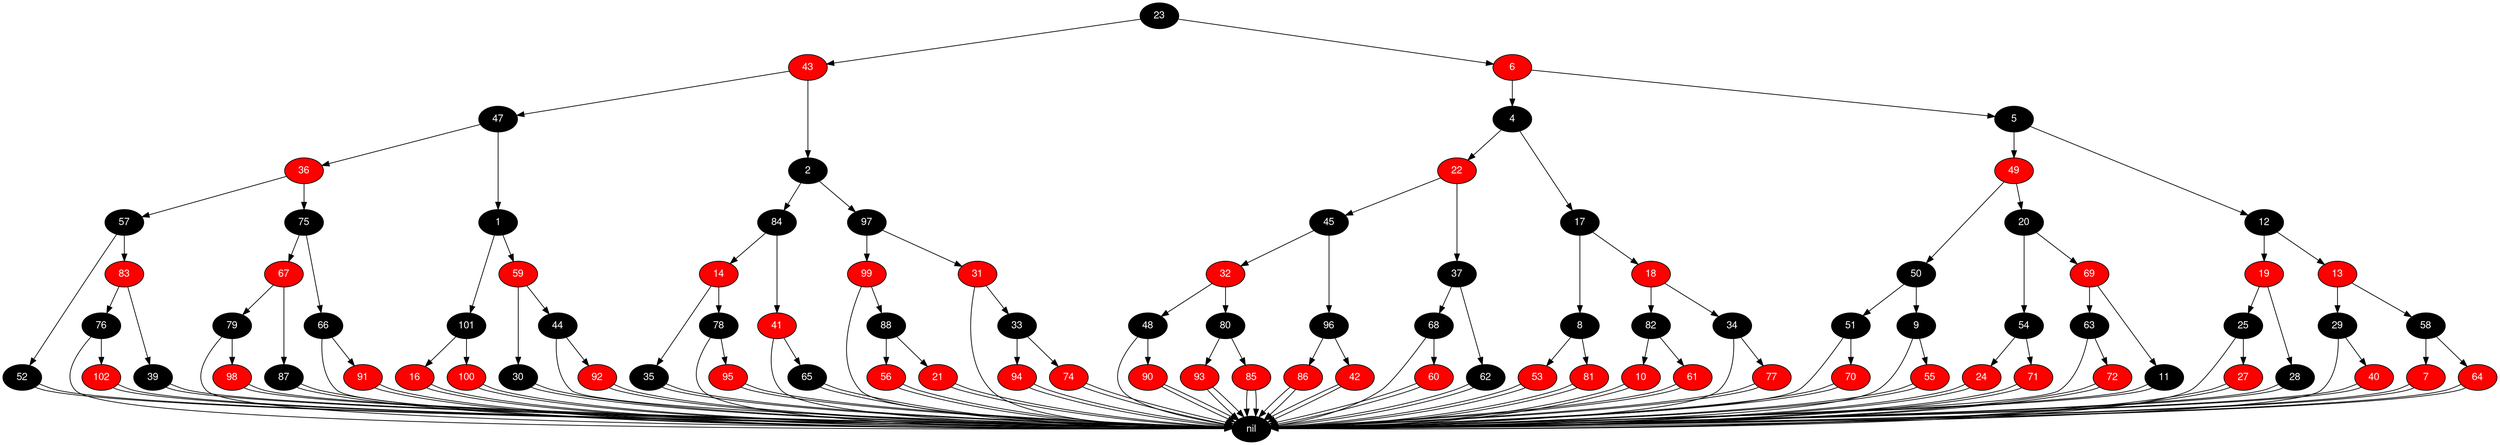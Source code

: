 digraph RB_Teste {
	node [fontname="Helvetica,Arial,sans-serif" style="filled"]
	edge [fontname="Helvetica,Arial,sans-serif" color="black"]

	{
		node [fillcolor=" black" fontcolor=" white"] nil 
		node [fillcolor=" black" fontcolor=" white"] 23 
		node [fillcolor=" red" fontcolor=" white"] 43 
		node [fillcolor=" black" fontcolor=" white"] 47 
		node [fillcolor=" red" fontcolor=" white"] 36 
		node [fillcolor=" black" fontcolor=" white"] 57 
		node [fillcolor=" black" fontcolor=" white"] 52 
		node [fillcolor=" red" fontcolor=" white"] 83 
		node [fillcolor=" black" fontcolor=" white"] 76 
		node [fillcolor=" red" fontcolor=" white"] 102 
		node [fillcolor=" black" fontcolor=" white"] 39 
		node [fillcolor=" black" fontcolor=" white"] 75 
		node [fillcolor=" red" fontcolor=" white"] 67 
		node [fillcolor=" black" fontcolor=" white"] 79 
		node [fillcolor=" red" fontcolor=" white"] 98 
		node [fillcolor=" black" fontcolor=" white"] 87 
		node [fillcolor=" black" fontcolor=" white"] 66 
		node [fillcolor=" red" fontcolor=" white"] 91 
		node [fillcolor=" black" fontcolor=" white"] 1 
		node [fillcolor=" black" fontcolor=" white"] 101 
		node [fillcolor=" red" fontcolor=" white"] 16 
		node [fillcolor=" red" fontcolor=" white"] 100 
		node [fillcolor=" red" fontcolor=" white"] 59 
		node [fillcolor=" black" fontcolor=" white"] 30 
		node [fillcolor=" black" fontcolor=" white"] 44 
		node [fillcolor=" red" fontcolor=" white"] 92 
		node [fillcolor=" black" fontcolor=" white"] 2 
		node [fillcolor=" black" fontcolor=" white"] 84 
		node [fillcolor=" red" fontcolor=" white"] 14 
		node [fillcolor=" black" fontcolor=" white"] 35 
		node [fillcolor=" black" fontcolor=" white"] 78 
		node [fillcolor=" red" fontcolor=" white"] 95 
		node [fillcolor=" red" fontcolor=" white"] 41 
		node [fillcolor=" black" fontcolor=" white"] 65 
		node [fillcolor=" black" fontcolor=" white"] 97 
		node [fillcolor=" red" fontcolor=" white"] 99 
		node [fillcolor=" black" fontcolor=" white"] 88 
		node [fillcolor=" red" fontcolor=" white"] 56 
		node [fillcolor=" red" fontcolor=" white"] 21 
		node [fillcolor=" red" fontcolor=" white"] 31 
		node [fillcolor=" black" fontcolor=" white"] 33 
		node [fillcolor=" red" fontcolor=" white"] 94 
		node [fillcolor=" red" fontcolor=" white"] 74 
		node [fillcolor=" red" fontcolor=" white"] 6 
		node [fillcolor=" black" fontcolor=" white"] 4 
		node [fillcolor=" red" fontcolor=" white"] 22 
		node [fillcolor=" black" fontcolor=" white"] 45 
		node [fillcolor=" red" fontcolor=" white"] 32 
		node [fillcolor=" black" fontcolor=" white"] 48 
		node [fillcolor=" red" fontcolor=" white"] 90 
		node [fillcolor=" black" fontcolor=" white"] 80 
		node [fillcolor=" red" fontcolor=" white"] 93 
		node [fillcolor=" red" fontcolor=" white"] 85 
		node [fillcolor=" black" fontcolor=" white"] 96 
		node [fillcolor=" red" fontcolor=" white"] 86 
		node [fillcolor=" red" fontcolor=" white"] 42 
		node [fillcolor=" black" fontcolor=" white"] 37 
		node [fillcolor=" black" fontcolor=" white"] 68 
		node [fillcolor=" red" fontcolor=" white"] 60 
		node [fillcolor=" black" fontcolor=" white"] 62 
		node [fillcolor=" black" fontcolor=" white"] 17 
		node [fillcolor=" black" fontcolor=" white"] 8 
		node [fillcolor=" red" fontcolor=" white"] 53 
		node [fillcolor=" red" fontcolor=" white"] 81 
		node [fillcolor=" red" fontcolor=" white"] 18 
		node [fillcolor=" black" fontcolor=" white"] 82 
		node [fillcolor=" red" fontcolor=" white"] 10 
		node [fillcolor=" red" fontcolor=" white"] 61 
		node [fillcolor=" black" fontcolor=" white"] 34 
		node [fillcolor=" red" fontcolor=" white"] 77 
		node [fillcolor=" black" fontcolor=" white"] 5 
		node [fillcolor=" red" fontcolor=" white"] 49 
		node [fillcolor=" black" fontcolor=" white"] 50 
		node [fillcolor=" black" fontcolor=" white"] 51 
		node [fillcolor=" red" fontcolor=" white"] 70 
		node [fillcolor=" black" fontcolor=" white"] 9 
		node [fillcolor=" red" fontcolor=" white"] 55 
		node [fillcolor=" black" fontcolor=" white"] 20 
		node [fillcolor=" black" fontcolor=" white"] 54 
		node [fillcolor=" red" fontcolor=" white"] 24 
		node [fillcolor=" red" fontcolor=" white"] 71 
		node [fillcolor=" red" fontcolor=" white"] 69 
		node [fillcolor=" black" fontcolor=" white"] 63 
		node [fillcolor=" red" fontcolor=" white"] 72 
		node [fillcolor=" black" fontcolor=" white"] 11 
		node [fillcolor=" black" fontcolor=" white"] 12 
		node [fillcolor=" red" fontcolor=" white"] 19 
		node [fillcolor=" black" fontcolor=" white"] 25 
		node [fillcolor=" red" fontcolor=" white"] 27 
		node [fillcolor=" black" fontcolor=" white"] 28 
		node [fillcolor=" red" fontcolor=" white"] 13 
		node [fillcolor=" black" fontcolor=" white"] 29 
		node [fillcolor=" red" fontcolor=" white"] 40 
		node [fillcolor=" black" fontcolor=" white"] 58 
		node [fillcolor=" red" fontcolor=" white"] 7 
		node [fillcolor=" red" fontcolor=" white"] 64 
	}

	23 -> 43 
	23 -> 6 
	43 -> 47 
	43 -> 2 
	47 -> 36 
	47 -> 1 
	36 -> 57 
	36 -> 75 
	57 -> 52 
	57 -> 83 
	52 -> nil 
	52 -> nil 
	83 -> 76 
	83 -> 39 
	76 -> 102 
	76 -> nil 
	102 -> nil 
	102 -> nil 
	39 -> nil 
	39 -> nil 
	75 -> 67 
	75 -> 66 
	67 -> 79 
	67 -> 87 
	79 -> 98 
	79 -> nil 
	98 -> nil 
	98 -> nil 
	87 -> nil 
	87 -> nil 
	66 -> 91 
	66 -> nil 
	91 -> nil 
	91 -> nil 
	1 -> 101 
	1 -> 59 
	101 -> 16 
	101 -> 100 
	16 -> nil 
	16 -> nil 
	100 -> nil 
	100 -> nil 
	59 -> 30 
	59 -> 44 
	30 -> nil 
	30 -> nil 
	44 -> 92 
	44 -> nil 
	92 -> nil 
	92 -> nil 
	2 -> 84 
	2 -> 97 
	84 -> 14 
	84 -> 41 
	14 -> 35 
	14 -> 78 
	35 -> nil 
	35 -> nil 
	78 -> 95 
	78 -> nil 
	95 -> nil 
	95 -> nil 
	41 -> 65 
	41 -> nil 
	65 -> nil 
	65 -> nil 
	97 -> 99 
	97 -> 31 
	99 -> 88 
	99 -> nil 
	88 -> 56 
	88 -> 21 
	56 -> nil 
	56 -> nil 
	21 -> nil 
	21 -> nil 
	31 -> 33 
	31 -> nil 
	33 -> 94 
	33 -> 74 
	94 -> nil 
	94 -> nil 
	74 -> nil 
	74 -> nil 
	6 -> 4 
	6 -> 5 
	4 -> 22 
	4 -> 17 
	22 -> 45 
	22 -> 37 
	45 -> 32 
	45 -> 96 
	32 -> 48 
	32 -> 80 
	48 -> 90 
	48 -> nil 
	90 -> nil 
	90 -> nil 
	80 -> 93 
	80 -> 85 
	93 -> nil 
	93 -> nil 
	85 -> nil 
	85 -> nil 
	96 -> 86 
	96 -> 42 
	86 -> nil 
	86 -> nil 
	42 -> nil 
	42 -> nil 
	37 -> 68 
	37 -> 62 
	68 -> 60 
	68 -> nil 
	60 -> nil 
	60 -> nil 
	62 -> nil 
	62 -> nil 
	17 -> 8 
	17 -> 18 
	8 -> 53 
	8 -> 81 
	53 -> nil 
	53 -> nil 
	81 -> nil 
	81 -> nil 
	18 -> 82 
	18 -> 34 
	82 -> 10 
	82 -> 61 
	10 -> nil 
	10 -> nil 
	61 -> nil 
	61 -> nil 
	34 -> 77 
	34 -> nil 
	77 -> nil 
	77 -> nil 
	5 -> 49 
	5 -> 12 
	49 -> 50 
	49 -> 20 
	50 -> 51 
	50 -> 9 
	51 -> 70 
	51 -> nil 
	70 -> nil 
	70 -> nil 
	9 -> 55 
	9 -> nil 
	55 -> nil 
	55 -> nil 
	20 -> 54 
	20 -> 69 
	54 -> 24 
	54 -> 71 
	24 -> nil 
	24 -> nil 
	71 -> nil 
	71 -> nil 
	69 -> 63 
	69 -> 11 
	63 -> 72 
	63 -> nil 
	72 -> nil 
	72 -> nil 
	11 -> nil 
	11 -> nil 
	12 -> 19 
	12 -> 13 
	19 -> 25 
	19 -> 28 
	25 -> 27 
	25 -> nil 
	27 -> nil 
	27 -> nil 
	28 -> nil 
	28 -> nil 
	13 -> 29 
	13 -> 58 
	29 -> 40 
	29 -> nil 
	40 -> nil 
	40 -> nil 
	58 -> 7 
	58 -> 64 
	7 -> nil 
	7 -> nil 
	64 -> nil 
	64 -> nil 
}
